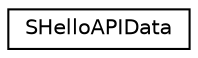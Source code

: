digraph "Graphical Class Hierarchy"
{
  edge [fontname="Helvetica",fontsize="10",labelfontname="Helvetica",labelfontsize="10"];
  node [fontname="Helvetica",fontsize="10",shape=record];
  rankdir="LR";
  Node1 [label="SHelloAPIData",height=0.2,width=0.4,color="black", fillcolor="white", style="filled",URL="$struct_s_hello_a_p_i_data.html"];
}
